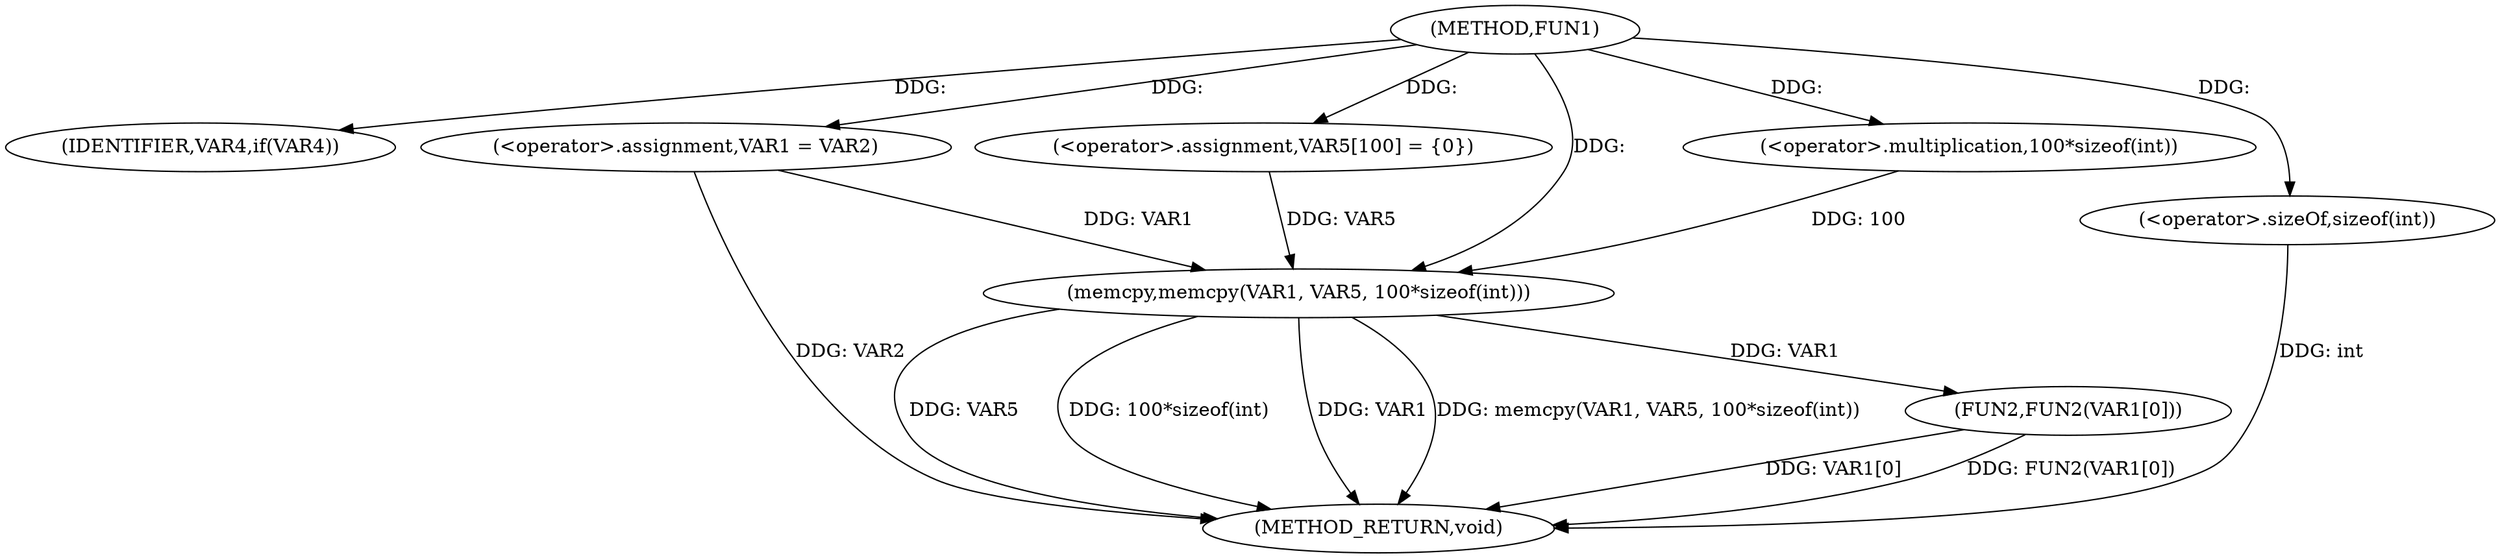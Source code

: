 digraph FUN1 {  
"1000100" [label = "(METHOD,FUN1)" ]
"1000126" [label = "(METHOD_RETURN,void)" ]
"1000106" [label = "(IDENTIFIER,VAR4,if(VAR4))" ]
"1000108" [label = "(<operator>.assignment,VAR1 = VAR2)" ]
"1000113" [label = "(<operator>.assignment,VAR5[100] = {0})" ]
"1000115" [label = "(memcpy,memcpy(VAR1, VAR5, 100*sizeof(int)))" ]
"1000118" [label = "(<operator>.multiplication,100*sizeof(int))" ]
"1000120" [label = "(<operator>.sizeOf,sizeof(int))" ]
"1000122" [label = "(FUN2,FUN2(VAR1[0]))" ]
  "1000115" -> "1000126"  [ label = "DDG: VAR5"] 
  "1000122" -> "1000126"  [ label = "DDG: VAR1[0]"] 
  "1000115" -> "1000126"  [ label = "DDG: 100*sizeof(int)"] 
  "1000122" -> "1000126"  [ label = "DDG: FUN2(VAR1[0])"] 
  "1000115" -> "1000126"  [ label = "DDG: VAR1"] 
  "1000115" -> "1000126"  [ label = "DDG: memcpy(VAR1, VAR5, 100*sizeof(int))"] 
  "1000120" -> "1000126"  [ label = "DDG: int"] 
  "1000108" -> "1000126"  [ label = "DDG: VAR2"] 
  "1000100" -> "1000106"  [ label = "DDG: "] 
  "1000100" -> "1000108"  [ label = "DDG: "] 
  "1000100" -> "1000113"  [ label = "DDG: "] 
  "1000108" -> "1000115"  [ label = "DDG: VAR1"] 
  "1000100" -> "1000115"  [ label = "DDG: "] 
  "1000113" -> "1000115"  [ label = "DDG: VAR5"] 
  "1000118" -> "1000115"  [ label = "DDG: 100"] 
  "1000100" -> "1000118"  [ label = "DDG: "] 
  "1000100" -> "1000120"  [ label = "DDG: "] 
  "1000115" -> "1000122"  [ label = "DDG: VAR1"] 
}
